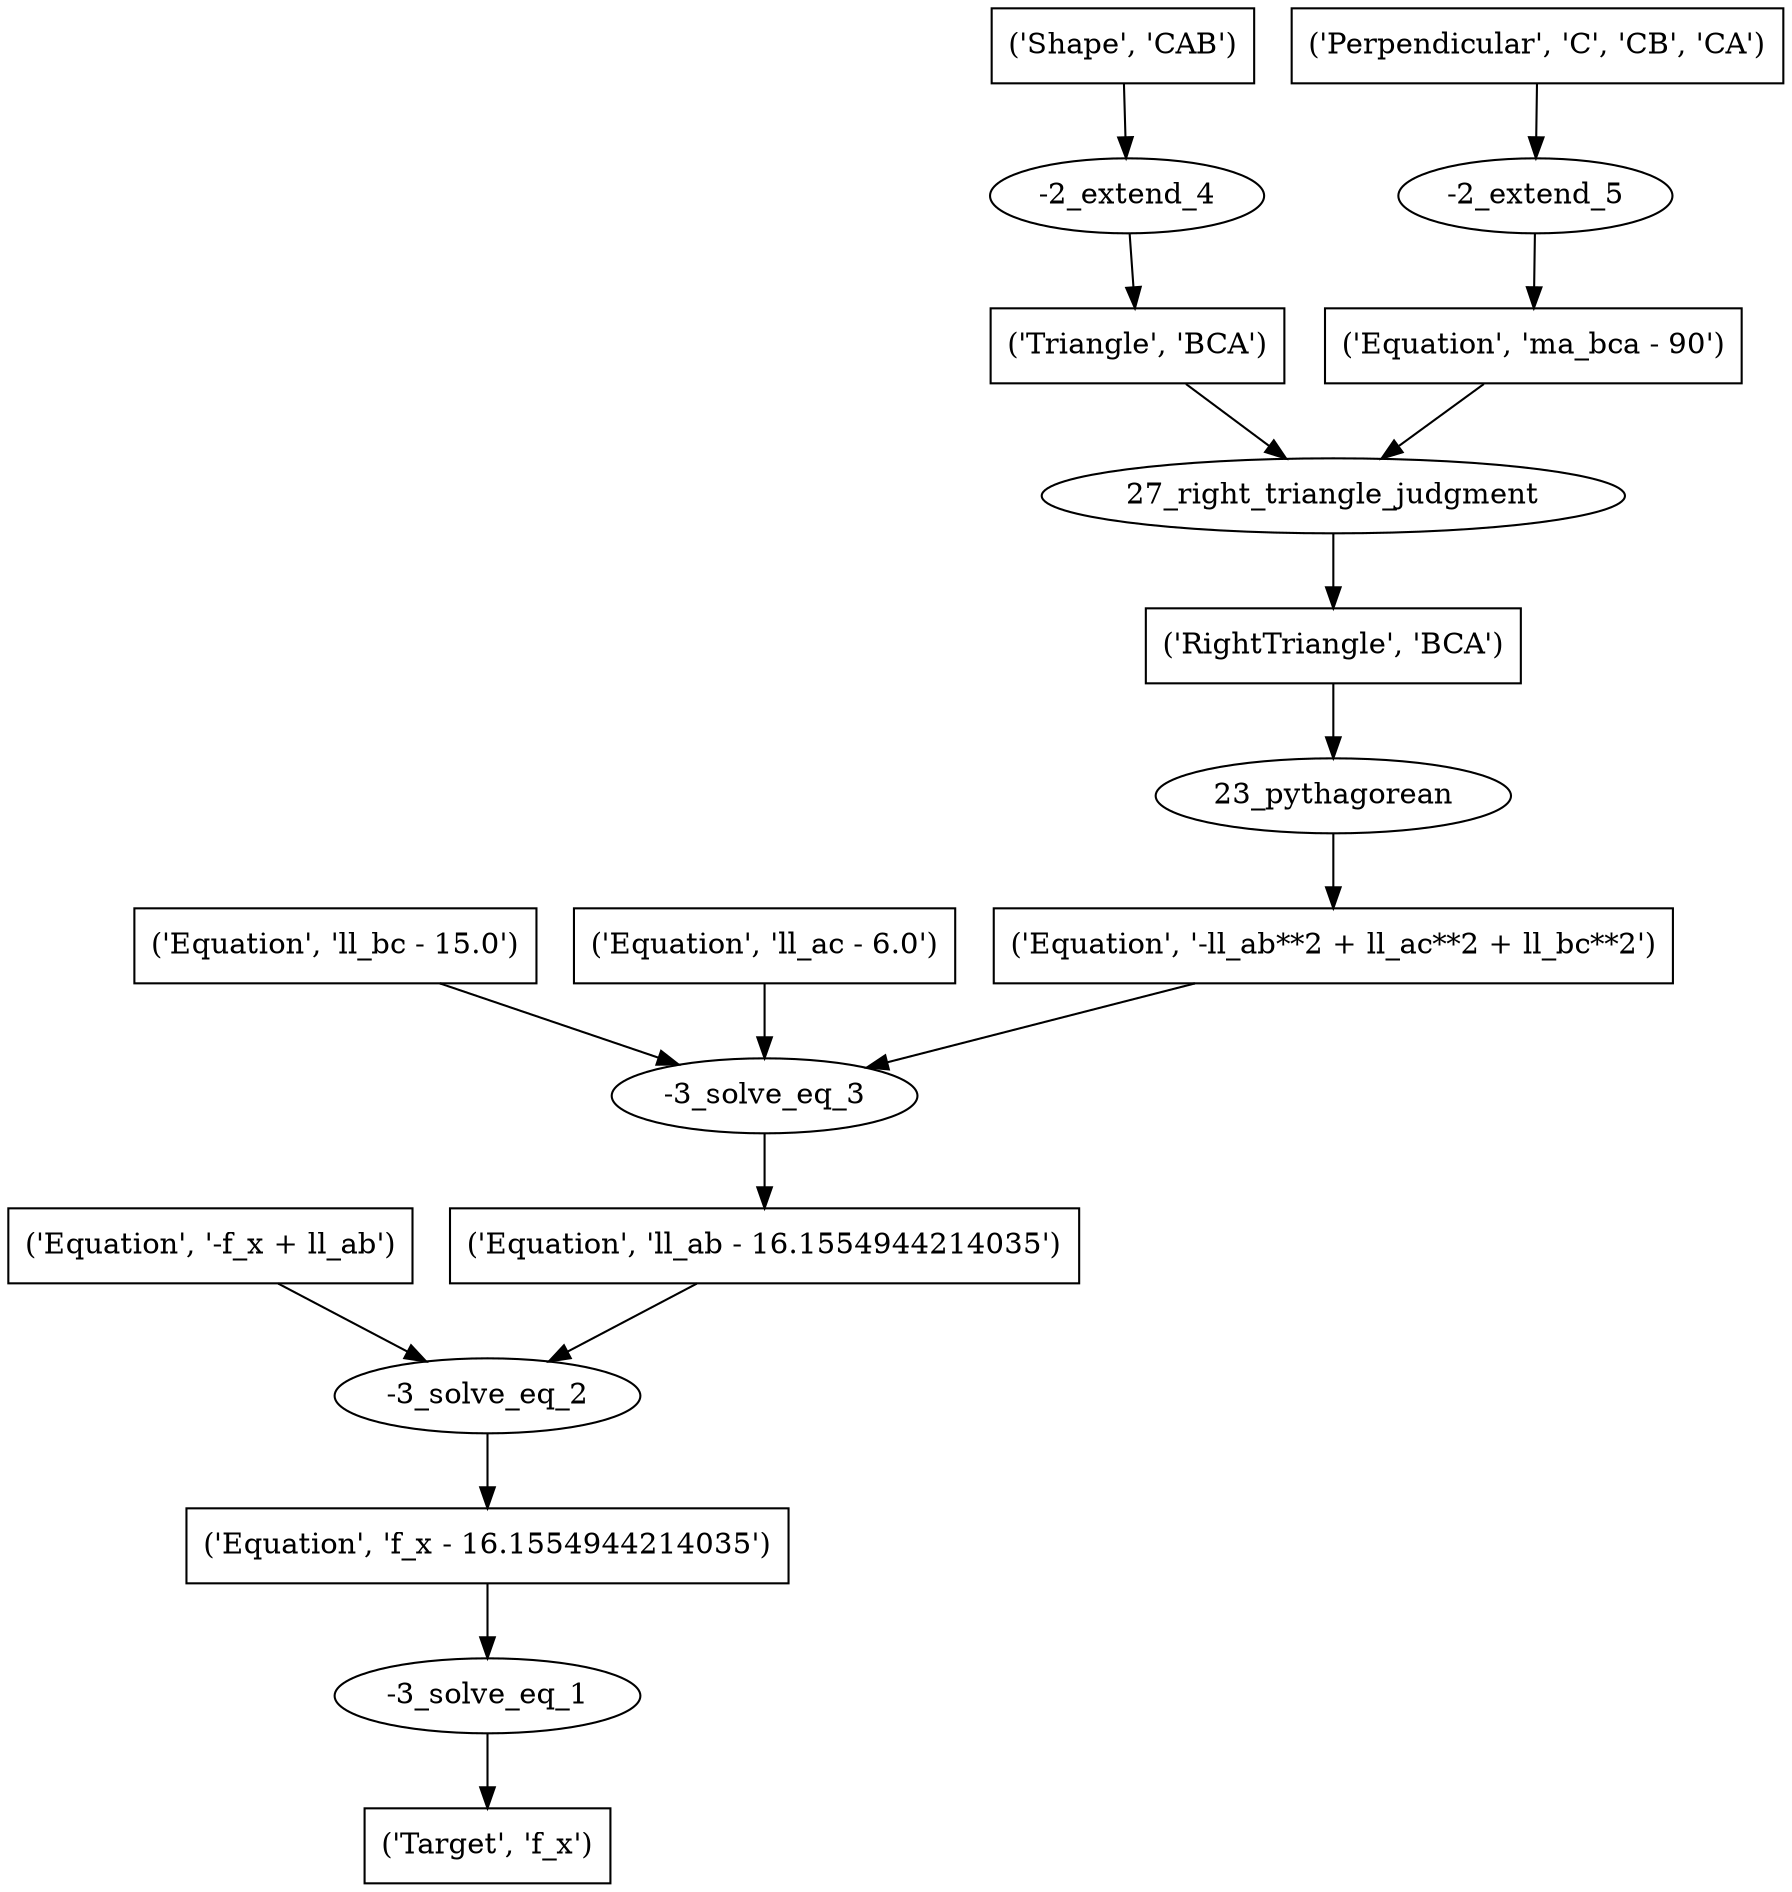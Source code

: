 digraph 95 {
	0 [label="('Target', 'f_x')" shape=box]
	1 [label="-3_solve_eq_1"]
	1 -> 0
	2 [label="('Equation', 'f_x - 16.1554944214035')" shape=box]
	2 -> 1
	3 [label="-3_solve_eq_2"]
	3 -> 2
	4 [label="('Equation', '-f_x + ll_ab')" shape=box]
	4 -> 3
	5 [label="('Equation', 'll_ab - 16.1554944214035')" shape=box]
	5 -> 3
	6 [label="-3_solve_eq_3"]
	6 -> 5
	7 [label="('Equation', 'll_bc - 15.0')" shape=box]
	7 -> 6
	8 [label="('Equation', 'll_ac - 6.0')" shape=box]
	8 -> 6
	9 [label="('Equation', '-ll_ab**2 + ll_ac**2 + ll_bc**2')" shape=box]
	9 -> 6
	10 [label="23_pythagorean"]
	10 -> 9
	11 [label="('RightTriangle', 'BCA')" shape=box]
	11 -> 10
	12 [label="27_right_triangle_judgment"]
	12 -> 11
	13 [label="('Triangle', 'BCA')" shape=box]
	13 -> 12
	14 [label="('Equation', 'ma_bca - 90')" shape=box]
	14 -> 12
	15 [label="-2_extend_4"]
	15 -> 13
	16 [label="('Shape', 'CAB')" shape=box]
	16 -> 15
	17 [label="-2_extend_5"]
	17 -> 14
	18 [label="('Perpendicular', 'C', 'CB', 'CA')" shape=box]
	18 -> 17
}
